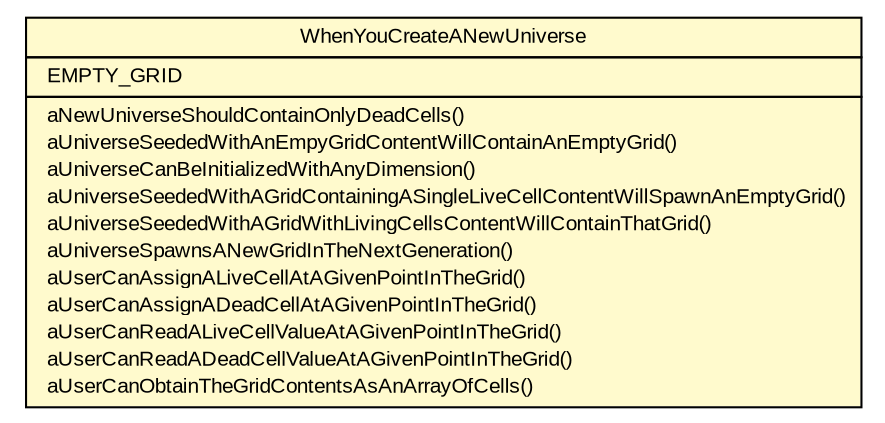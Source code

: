 #!/usr/local/bin/dot
#
# Class diagram 
# Generated by UmlGraph version 4.6 (http://www.spinellis.gr/sw/umlgraph)
#

digraph G {
	edge [fontname="arial",fontsize=10,labelfontname="arial",labelfontsize=10];
	node [fontname="arial",fontsize=10,shape=plaintext];
	// com.wakaleo.gameoflife.domain.WhenYouCreateANewUniverse
	c74 [label=<<table border="0" cellborder="1" cellspacing="0" cellpadding="2" port="p" bgcolor="lemonChiffon" href="./WhenYouCreateANewUniverse.html">
		<tr><td><table border="0" cellspacing="0" cellpadding="1">
			<tr><td> WhenYouCreateANewUniverse </td></tr>
		</table></td></tr>
		<tr><td><table border="0" cellspacing="0" cellpadding="1">
			<tr><td align="left">  EMPTY_GRID </td></tr>
		</table></td></tr>
		<tr><td><table border="0" cellspacing="0" cellpadding="1">
			<tr><td align="left">  aNewUniverseShouldContainOnlyDeadCells() </td></tr>
			<tr><td align="left">  aUniverseSeededWithAnEmpyGridContentWillContainAnEmptyGrid() </td></tr>
			<tr><td align="left">  aUniverseCanBeInitializedWithAnyDimension() </td></tr>
			<tr><td align="left">  aUniverseSeededWithAGridContainingASingleLiveCellContentWillSpawnAnEmptyGrid() </td></tr>
			<tr><td align="left">  aUniverseSeededWithAGridWithLivingCellsContentWillContainThatGrid() </td></tr>
			<tr><td align="left">  aUniverseSpawnsANewGridInTheNextGeneration() </td></tr>
			<tr><td align="left">  aUserCanAssignALiveCellAtAGivenPointInTheGrid() </td></tr>
			<tr><td align="left">  aUserCanAssignADeadCellAtAGivenPointInTheGrid() </td></tr>
			<tr><td align="left">  aUserCanReadALiveCellValueAtAGivenPointInTheGrid() </td></tr>
			<tr><td align="left">  aUserCanReadADeadCellValueAtAGivenPointInTheGrid() </td></tr>
			<tr><td align="left">  aUserCanObtainTheGridContentsAsAnArrayOfCells() </td></tr>
		</table></td></tr>
		</table>>, fontname="arial", fontcolor="black", fontsize=10.0];
}


